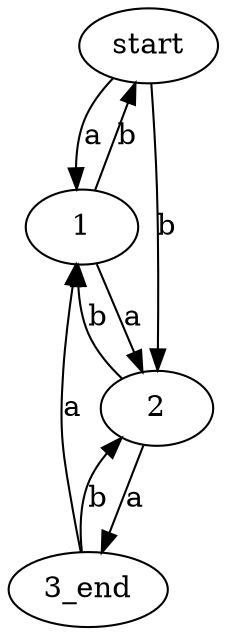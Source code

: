 digraph graphname { 
                start -> "1" [label="a"];
                start -> "2" [label="b"];
				"1" -> "2" [label="a"];
				"1" -> start [label="b"];
                "2" -> "3_end" [label="a"];
                "2" -> "1" [label="b"];
				"3_end" -> "1" [label="a"];
				"3_end" -> "2" [label="b"];
}